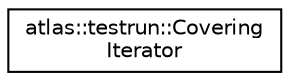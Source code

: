 digraph "Graphical Class Hierarchy"
{
  edge [fontname="Helvetica",fontsize="10",labelfontname="Helvetica",labelfontsize="10"];
  node [fontname="Helvetica",fontsize="10",shape=record];
  rankdir="LR";
  Node1 [label="atlas::testrun::Covering\lIterator",height=0.2,width=0.4,color="black", fillcolor="white", style="filled",URL="$classatlas_1_1testrun_1_1CoveringIterator.html"];
}
